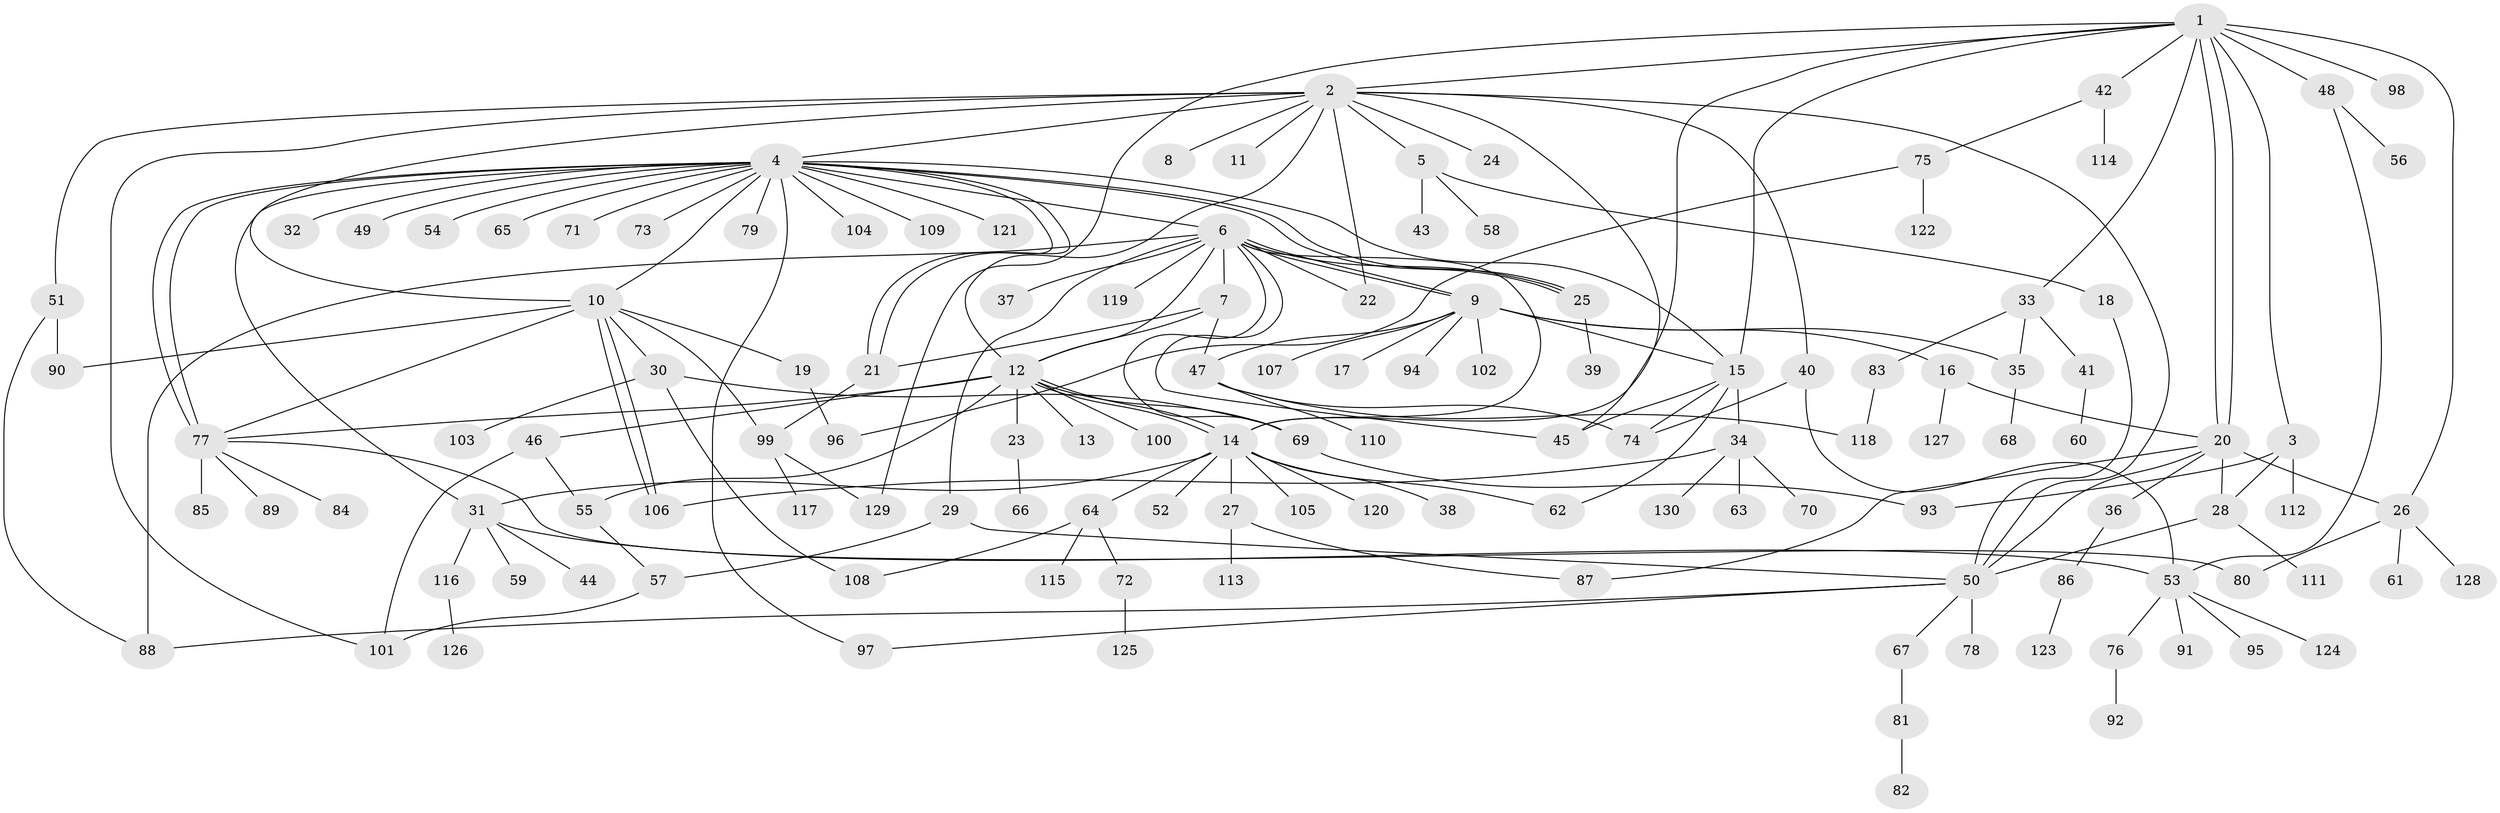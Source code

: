 // Generated by graph-tools (version 1.1) at 2025/11/02/27/25 16:11:09]
// undirected, 130 vertices, 184 edges
graph export_dot {
graph [start="1"]
  node [color=gray90,style=filled];
  1;
  2;
  3;
  4;
  5;
  6;
  7;
  8;
  9;
  10;
  11;
  12;
  13;
  14;
  15;
  16;
  17;
  18;
  19;
  20;
  21;
  22;
  23;
  24;
  25;
  26;
  27;
  28;
  29;
  30;
  31;
  32;
  33;
  34;
  35;
  36;
  37;
  38;
  39;
  40;
  41;
  42;
  43;
  44;
  45;
  46;
  47;
  48;
  49;
  50;
  51;
  52;
  53;
  54;
  55;
  56;
  57;
  58;
  59;
  60;
  61;
  62;
  63;
  64;
  65;
  66;
  67;
  68;
  69;
  70;
  71;
  72;
  73;
  74;
  75;
  76;
  77;
  78;
  79;
  80;
  81;
  82;
  83;
  84;
  85;
  86;
  87;
  88;
  89;
  90;
  91;
  92;
  93;
  94;
  95;
  96;
  97;
  98;
  99;
  100;
  101;
  102;
  103;
  104;
  105;
  106;
  107;
  108;
  109;
  110;
  111;
  112;
  113;
  114;
  115;
  116;
  117;
  118;
  119;
  120;
  121;
  122;
  123;
  124;
  125;
  126;
  127;
  128;
  129;
  130;
  1 -- 2;
  1 -- 3;
  1 -- 15;
  1 -- 20;
  1 -- 20;
  1 -- 26;
  1 -- 33;
  1 -- 42;
  1 -- 45;
  1 -- 48;
  1 -- 98;
  1 -- 129;
  2 -- 4;
  2 -- 5;
  2 -- 8;
  2 -- 10;
  2 -- 11;
  2 -- 12;
  2 -- 14;
  2 -- 22;
  2 -- 24;
  2 -- 40;
  2 -- 50;
  2 -- 51;
  2 -- 101;
  3 -- 28;
  3 -- 93;
  3 -- 112;
  4 -- 6;
  4 -- 10;
  4 -- 15;
  4 -- 21;
  4 -- 21;
  4 -- 25;
  4 -- 25;
  4 -- 31;
  4 -- 32;
  4 -- 49;
  4 -- 54;
  4 -- 65;
  4 -- 71;
  4 -- 73;
  4 -- 77;
  4 -- 77;
  4 -- 79;
  4 -- 97;
  4 -- 104;
  4 -- 109;
  4 -- 121;
  5 -- 18;
  5 -- 43;
  5 -- 58;
  6 -- 7;
  6 -- 9;
  6 -- 9;
  6 -- 12;
  6 -- 14;
  6 -- 22;
  6 -- 25;
  6 -- 29;
  6 -- 37;
  6 -- 45;
  6 -- 69;
  6 -- 88;
  6 -- 119;
  7 -- 12;
  7 -- 21;
  7 -- 47;
  9 -- 15;
  9 -- 16;
  9 -- 17;
  9 -- 35;
  9 -- 47;
  9 -- 94;
  9 -- 102;
  9 -- 107;
  10 -- 19;
  10 -- 30;
  10 -- 77;
  10 -- 90;
  10 -- 99;
  10 -- 106;
  10 -- 106;
  12 -- 13;
  12 -- 14;
  12 -- 14;
  12 -- 23;
  12 -- 46;
  12 -- 55;
  12 -- 69;
  12 -- 77;
  12 -- 100;
  14 -- 27;
  14 -- 31;
  14 -- 38;
  14 -- 52;
  14 -- 62;
  14 -- 64;
  14 -- 105;
  14 -- 120;
  15 -- 34;
  15 -- 45;
  15 -- 62;
  15 -- 74;
  16 -- 20;
  16 -- 127;
  18 -- 50;
  19 -- 96;
  20 -- 26;
  20 -- 28;
  20 -- 36;
  20 -- 50;
  20 -- 87;
  21 -- 99;
  23 -- 66;
  25 -- 39;
  26 -- 61;
  26 -- 80;
  26 -- 128;
  27 -- 87;
  27 -- 113;
  28 -- 50;
  28 -- 111;
  29 -- 50;
  29 -- 57;
  30 -- 69;
  30 -- 103;
  30 -- 108;
  31 -- 44;
  31 -- 53;
  31 -- 59;
  31 -- 116;
  33 -- 35;
  33 -- 41;
  33 -- 83;
  34 -- 63;
  34 -- 70;
  34 -- 106;
  34 -- 130;
  35 -- 68;
  36 -- 86;
  40 -- 53;
  40 -- 74;
  41 -- 60;
  42 -- 75;
  42 -- 114;
  46 -- 55;
  46 -- 101;
  47 -- 74;
  47 -- 110;
  47 -- 118;
  48 -- 53;
  48 -- 56;
  50 -- 67;
  50 -- 78;
  50 -- 88;
  50 -- 97;
  51 -- 88;
  51 -- 90;
  53 -- 76;
  53 -- 91;
  53 -- 95;
  53 -- 124;
  55 -- 57;
  57 -- 101;
  64 -- 72;
  64 -- 108;
  64 -- 115;
  67 -- 81;
  69 -- 93;
  72 -- 125;
  75 -- 96;
  75 -- 122;
  76 -- 92;
  77 -- 80;
  77 -- 84;
  77 -- 85;
  77 -- 89;
  81 -- 82;
  83 -- 118;
  86 -- 123;
  99 -- 117;
  99 -- 129;
  116 -- 126;
}
